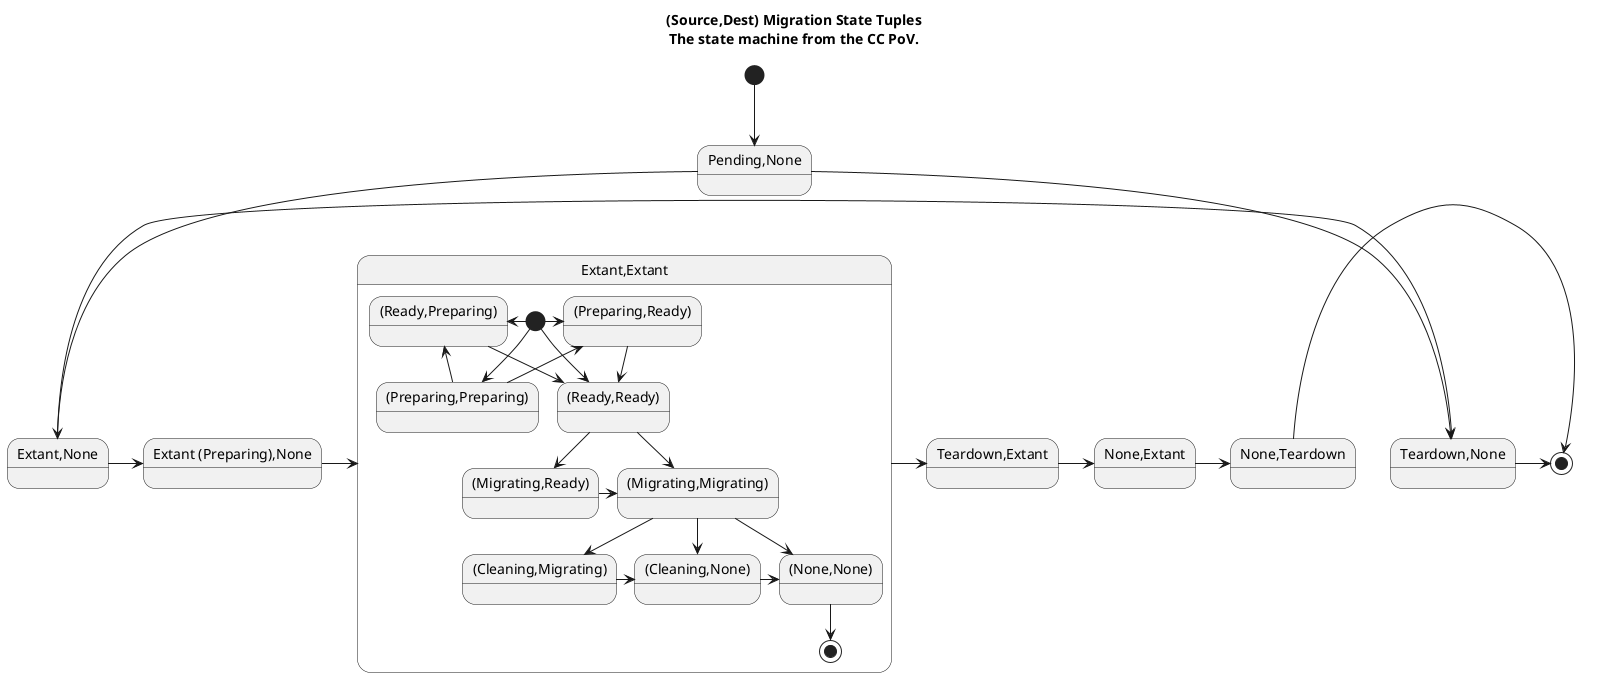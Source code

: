 @startuml
  title (Source,Dest) Migration State Tuples\nThe state machine from the CC PoV.
  state "Pending,None" as pendingNone
  state "Extant,None" as extantNone
  state "Teardown,None" as teardownNone
  state "Teardown,Extant" as teardownExtant
  state "None,Extant" as noneExtant
  state "None,Teardown" as noneTeardown
  state "Extant (Preparing),None" as preparingNone
  state "Extant,Extant" as extantExtant {
    state "(Preparing,Preparing)" as preparingPreparing
    state "(Ready,Ready)" as readyReady
    state "(Preparing,Ready)" as preparingReady
    state "(Ready,Preparing)" as readyPreparing
    state "(Migrating,Ready)" as migratingReady
    state "(Migrating,Migrating)" as migratingMigrating
    state "(Cleaning,Migrating)" as cleaningMigrating
    state "(Cleaning,None)" as cleaningNone
    state "(None,None)" as noneNone
    [*] -down-> preparingPreparing
    [*] -down-> readyReady
    [*] -right-> preparingReady
    [*] -left-> readyPreparing
    preparingPreparing -up-> preparingReady
    preparingPreparing -up-> readyPreparing
    preparingReady -down-> readyReady
    readyPreparing -down-> readyReady
    readyReady -down-> migratingReady
    readyReady -down-> migratingMigrating
    migratingReady -right-> migratingMigrating
    migratingMigrating -down-> cleaningMigrating
    migratingMigrating -down-> noneNone
    migratingMigrating -down-> cleaningNone
    cleaningNone -right-> noneNone
    cleaningMigrating -right-> cleaningNone
    noneNone -down-> [*]
  }
  [*] -down-> pendingNone
  pendingNone -down-> extantNone
  pendingNone -> teardownNone
  extantNone -> teardownNone
  extantNone -> preparingNone
  preparingNone -> extantExtant
  extantExtant -> teardownExtant
  teardownExtant -> noneExtant
  noneExtant -> noneTeardown
  noneTeardown -> [*]
  teardownNone -> [*]
@enduml
